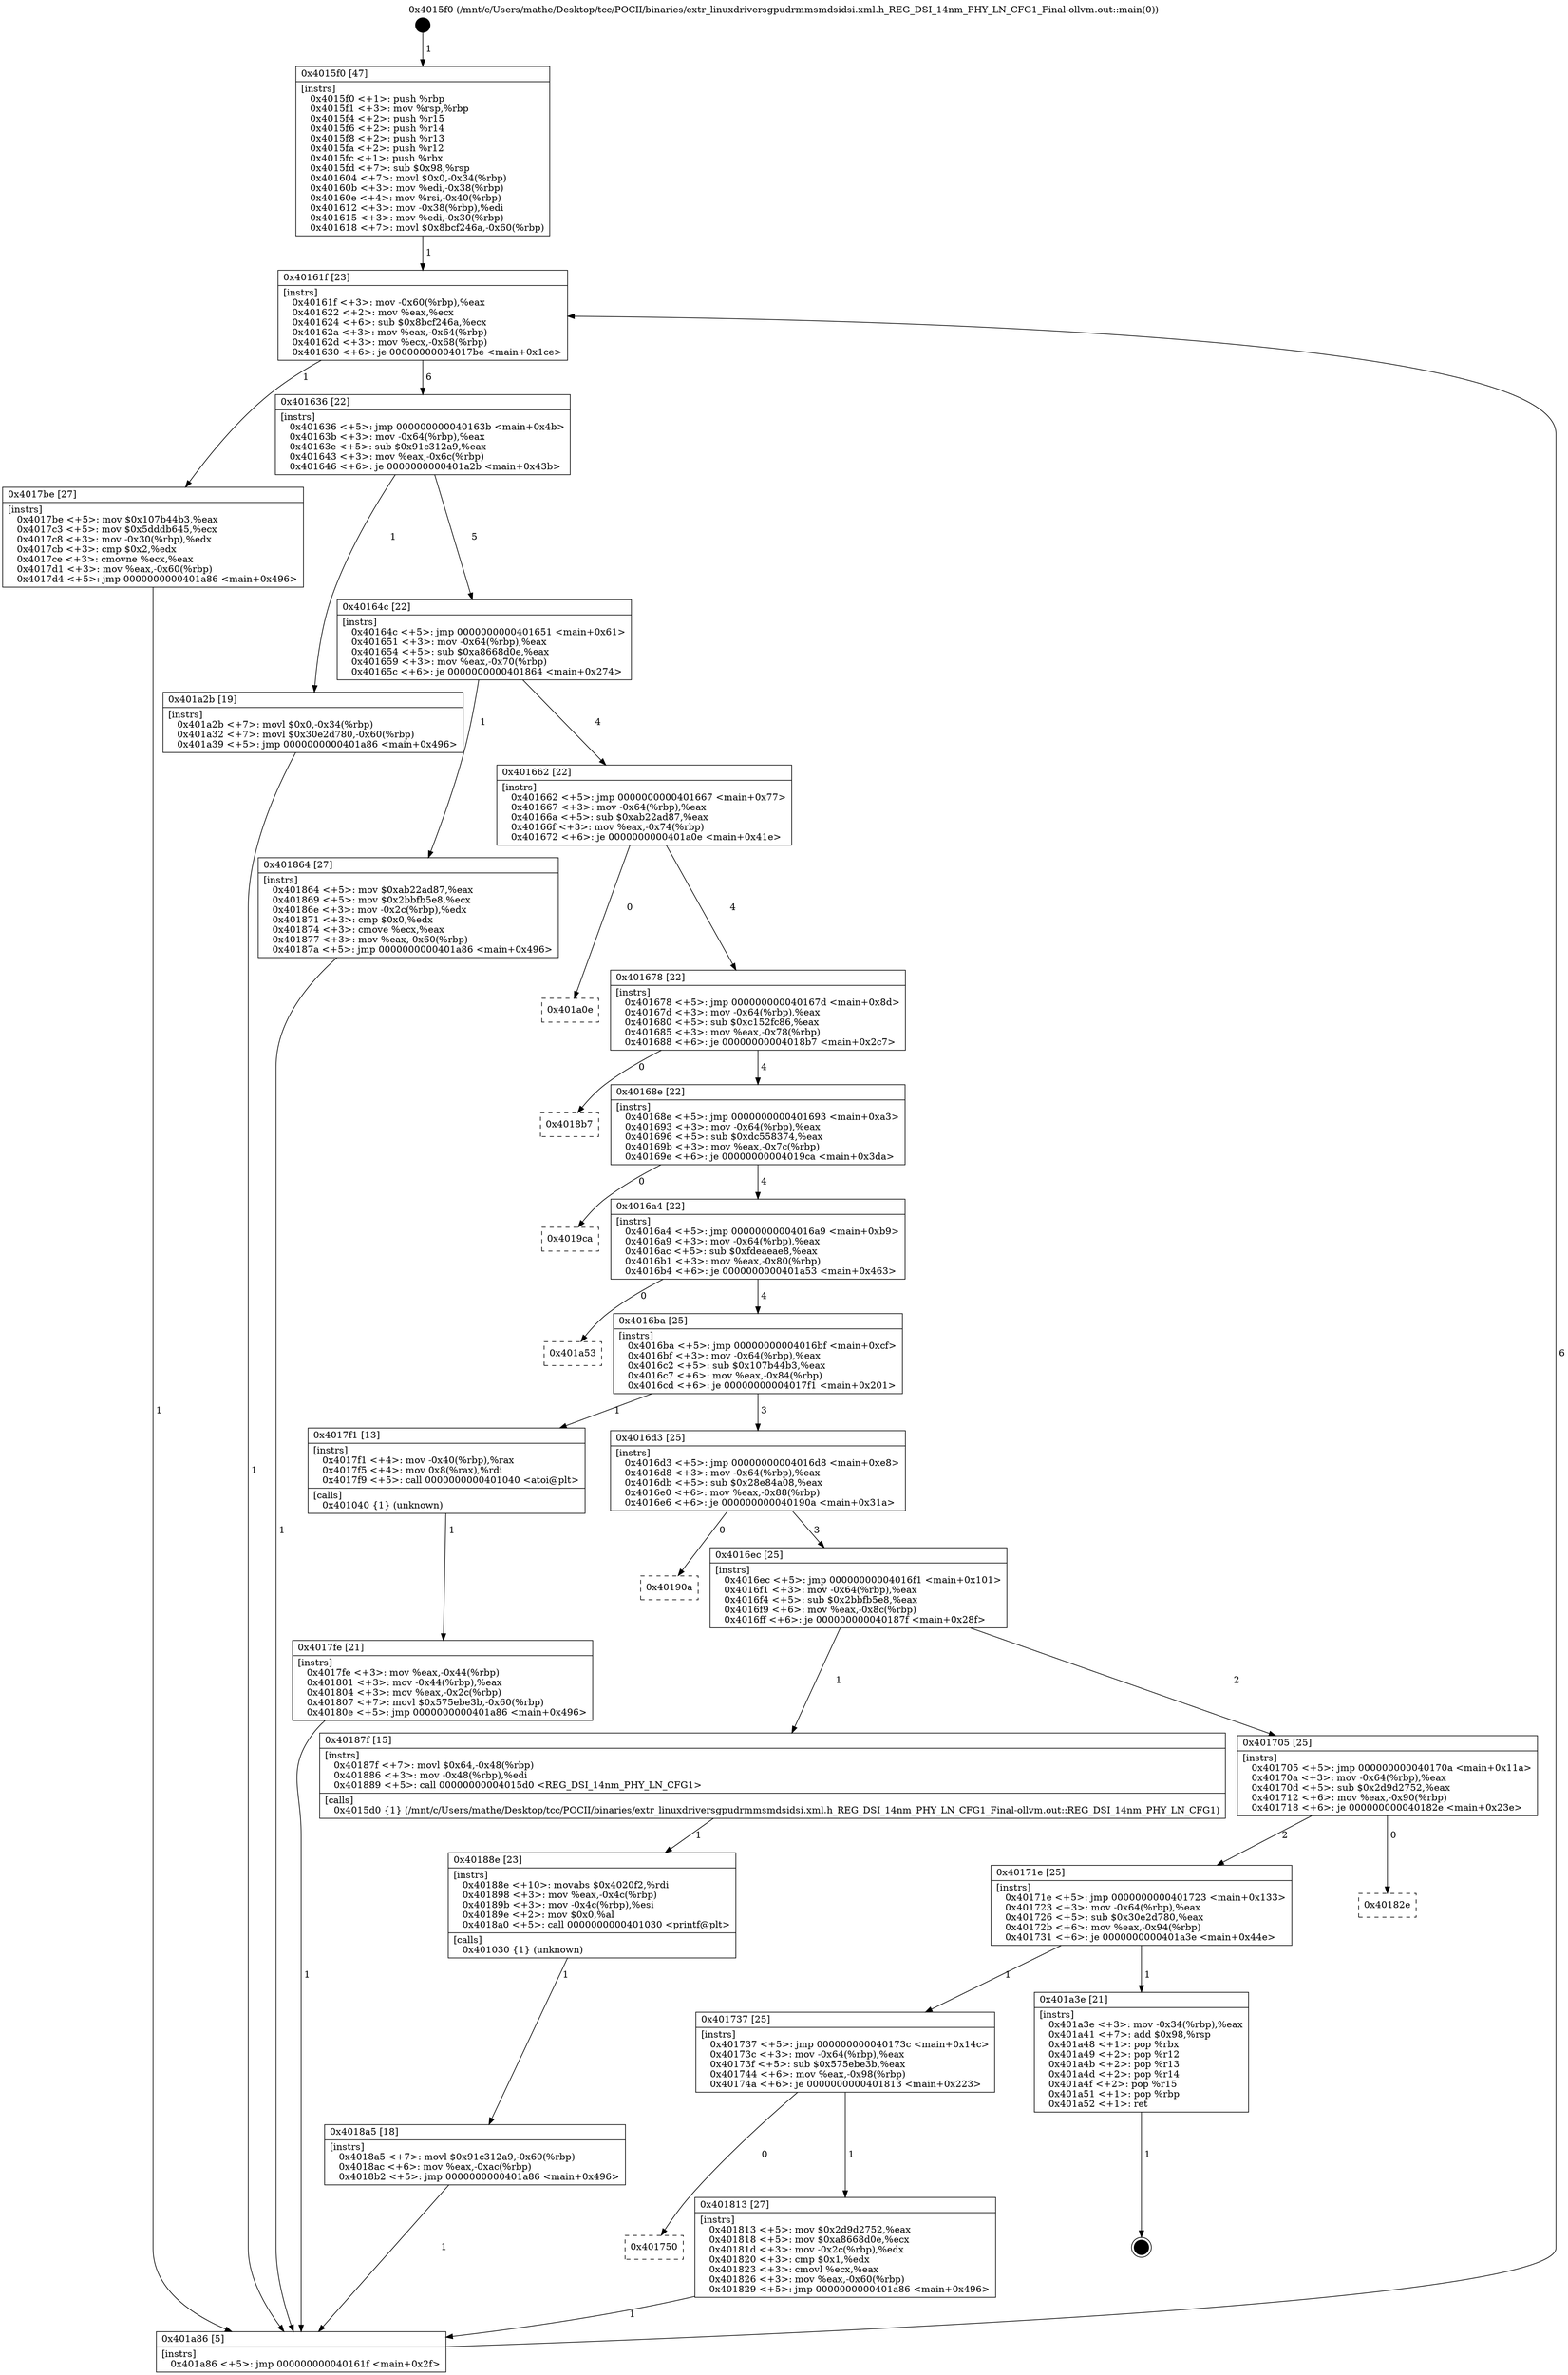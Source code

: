 digraph "0x4015f0" {
  label = "0x4015f0 (/mnt/c/Users/mathe/Desktop/tcc/POCII/binaries/extr_linuxdriversgpudrmmsmdsidsi.xml.h_REG_DSI_14nm_PHY_LN_CFG1_Final-ollvm.out::main(0))"
  labelloc = "t"
  node[shape=record]

  Entry [label="",width=0.3,height=0.3,shape=circle,fillcolor=black,style=filled]
  "0x40161f" [label="{
     0x40161f [23]\l
     | [instrs]\l
     &nbsp;&nbsp;0x40161f \<+3\>: mov -0x60(%rbp),%eax\l
     &nbsp;&nbsp;0x401622 \<+2\>: mov %eax,%ecx\l
     &nbsp;&nbsp;0x401624 \<+6\>: sub $0x8bcf246a,%ecx\l
     &nbsp;&nbsp;0x40162a \<+3\>: mov %eax,-0x64(%rbp)\l
     &nbsp;&nbsp;0x40162d \<+3\>: mov %ecx,-0x68(%rbp)\l
     &nbsp;&nbsp;0x401630 \<+6\>: je 00000000004017be \<main+0x1ce\>\l
  }"]
  "0x4017be" [label="{
     0x4017be [27]\l
     | [instrs]\l
     &nbsp;&nbsp;0x4017be \<+5\>: mov $0x107b44b3,%eax\l
     &nbsp;&nbsp;0x4017c3 \<+5\>: mov $0x5dddb645,%ecx\l
     &nbsp;&nbsp;0x4017c8 \<+3\>: mov -0x30(%rbp),%edx\l
     &nbsp;&nbsp;0x4017cb \<+3\>: cmp $0x2,%edx\l
     &nbsp;&nbsp;0x4017ce \<+3\>: cmovne %ecx,%eax\l
     &nbsp;&nbsp;0x4017d1 \<+3\>: mov %eax,-0x60(%rbp)\l
     &nbsp;&nbsp;0x4017d4 \<+5\>: jmp 0000000000401a86 \<main+0x496\>\l
  }"]
  "0x401636" [label="{
     0x401636 [22]\l
     | [instrs]\l
     &nbsp;&nbsp;0x401636 \<+5\>: jmp 000000000040163b \<main+0x4b\>\l
     &nbsp;&nbsp;0x40163b \<+3\>: mov -0x64(%rbp),%eax\l
     &nbsp;&nbsp;0x40163e \<+5\>: sub $0x91c312a9,%eax\l
     &nbsp;&nbsp;0x401643 \<+3\>: mov %eax,-0x6c(%rbp)\l
     &nbsp;&nbsp;0x401646 \<+6\>: je 0000000000401a2b \<main+0x43b\>\l
  }"]
  "0x401a86" [label="{
     0x401a86 [5]\l
     | [instrs]\l
     &nbsp;&nbsp;0x401a86 \<+5\>: jmp 000000000040161f \<main+0x2f\>\l
  }"]
  "0x4015f0" [label="{
     0x4015f0 [47]\l
     | [instrs]\l
     &nbsp;&nbsp;0x4015f0 \<+1\>: push %rbp\l
     &nbsp;&nbsp;0x4015f1 \<+3\>: mov %rsp,%rbp\l
     &nbsp;&nbsp;0x4015f4 \<+2\>: push %r15\l
     &nbsp;&nbsp;0x4015f6 \<+2\>: push %r14\l
     &nbsp;&nbsp;0x4015f8 \<+2\>: push %r13\l
     &nbsp;&nbsp;0x4015fa \<+2\>: push %r12\l
     &nbsp;&nbsp;0x4015fc \<+1\>: push %rbx\l
     &nbsp;&nbsp;0x4015fd \<+7\>: sub $0x98,%rsp\l
     &nbsp;&nbsp;0x401604 \<+7\>: movl $0x0,-0x34(%rbp)\l
     &nbsp;&nbsp;0x40160b \<+3\>: mov %edi,-0x38(%rbp)\l
     &nbsp;&nbsp;0x40160e \<+4\>: mov %rsi,-0x40(%rbp)\l
     &nbsp;&nbsp;0x401612 \<+3\>: mov -0x38(%rbp),%edi\l
     &nbsp;&nbsp;0x401615 \<+3\>: mov %edi,-0x30(%rbp)\l
     &nbsp;&nbsp;0x401618 \<+7\>: movl $0x8bcf246a,-0x60(%rbp)\l
  }"]
  Exit [label="",width=0.3,height=0.3,shape=circle,fillcolor=black,style=filled,peripheries=2]
  "0x401a2b" [label="{
     0x401a2b [19]\l
     | [instrs]\l
     &nbsp;&nbsp;0x401a2b \<+7\>: movl $0x0,-0x34(%rbp)\l
     &nbsp;&nbsp;0x401a32 \<+7\>: movl $0x30e2d780,-0x60(%rbp)\l
     &nbsp;&nbsp;0x401a39 \<+5\>: jmp 0000000000401a86 \<main+0x496\>\l
  }"]
  "0x40164c" [label="{
     0x40164c [22]\l
     | [instrs]\l
     &nbsp;&nbsp;0x40164c \<+5\>: jmp 0000000000401651 \<main+0x61\>\l
     &nbsp;&nbsp;0x401651 \<+3\>: mov -0x64(%rbp),%eax\l
     &nbsp;&nbsp;0x401654 \<+5\>: sub $0xa8668d0e,%eax\l
     &nbsp;&nbsp;0x401659 \<+3\>: mov %eax,-0x70(%rbp)\l
     &nbsp;&nbsp;0x40165c \<+6\>: je 0000000000401864 \<main+0x274\>\l
  }"]
  "0x4018a5" [label="{
     0x4018a5 [18]\l
     | [instrs]\l
     &nbsp;&nbsp;0x4018a5 \<+7\>: movl $0x91c312a9,-0x60(%rbp)\l
     &nbsp;&nbsp;0x4018ac \<+6\>: mov %eax,-0xac(%rbp)\l
     &nbsp;&nbsp;0x4018b2 \<+5\>: jmp 0000000000401a86 \<main+0x496\>\l
  }"]
  "0x401864" [label="{
     0x401864 [27]\l
     | [instrs]\l
     &nbsp;&nbsp;0x401864 \<+5\>: mov $0xab22ad87,%eax\l
     &nbsp;&nbsp;0x401869 \<+5\>: mov $0x2bbfb5e8,%ecx\l
     &nbsp;&nbsp;0x40186e \<+3\>: mov -0x2c(%rbp),%edx\l
     &nbsp;&nbsp;0x401871 \<+3\>: cmp $0x0,%edx\l
     &nbsp;&nbsp;0x401874 \<+3\>: cmove %ecx,%eax\l
     &nbsp;&nbsp;0x401877 \<+3\>: mov %eax,-0x60(%rbp)\l
     &nbsp;&nbsp;0x40187a \<+5\>: jmp 0000000000401a86 \<main+0x496\>\l
  }"]
  "0x401662" [label="{
     0x401662 [22]\l
     | [instrs]\l
     &nbsp;&nbsp;0x401662 \<+5\>: jmp 0000000000401667 \<main+0x77\>\l
     &nbsp;&nbsp;0x401667 \<+3\>: mov -0x64(%rbp),%eax\l
     &nbsp;&nbsp;0x40166a \<+5\>: sub $0xab22ad87,%eax\l
     &nbsp;&nbsp;0x40166f \<+3\>: mov %eax,-0x74(%rbp)\l
     &nbsp;&nbsp;0x401672 \<+6\>: je 0000000000401a0e \<main+0x41e\>\l
  }"]
  "0x40188e" [label="{
     0x40188e [23]\l
     | [instrs]\l
     &nbsp;&nbsp;0x40188e \<+10\>: movabs $0x4020f2,%rdi\l
     &nbsp;&nbsp;0x401898 \<+3\>: mov %eax,-0x4c(%rbp)\l
     &nbsp;&nbsp;0x40189b \<+3\>: mov -0x4c(%rbp),%esi\l
     &nbsp;&nbsp;0x40189e \<+2\>: mov $0x0,%al\l
     &nbsp;&nbsp;0x4018a0 \<+5\>: call 0000000000401030 \<printf@plt\>\l
     | [calls]\l
     &nbsp;&nbsp;0x401030 \{1\} (unknown)\l
  }"]
  "0x401a0e" [label="{
     0x401a0e\l
  }", style=dashed]
  "0x401678" [label="{
     0x401678 [22]\l
     | [instrs]\l
     &nbsp;&nbsp;0x401678 \<+5\>: jmp 000000000040167d \<main+0x8d\>\l
     &nbsp;&nbsp;0x40167d \<+3\>: mov -0x64(%rbp),%eax\l
     &nbsp;&nbsp;0x401680 \<+5\>: sub $0xc152fc86,%eax\l
     &nbsp;&nbsp;0x401685 \<+3\>: mov %eax,-0x78(%rbp)\l
     &nbsp;&nbsp;0x401688 \<+6\>: je 00000000004018b7 \<main+0x2c7\>\l
  }"]
  "0x401750" [label="{
     0x401750\l
  }", style=dashed]
  "0x4018b7" [label="{
     0x4018b7\l
  }", style=dashed]
  "0x40168e" [label="{
     0x40168e [22]\l
     | [instrs]\l
     &nbsp;&nbsp;0x40168e \<+5\>: jmp 0000000000401693 \<main+0xa3\>\l
     &nbsp;&nbsp;0x401693 \<+3\>: mov -0x64(%rbp),%eax\l
     &nbsp;&nbsp;0x401696 \<+5\>: sub $0xdc558374,%eax\l
     &nbsp;&nbsp;0x40169b \<+3\>: mov %eax,-0x7c(%rbp)\l
     &nbsp;&nbsp;0x40169e \<+6\>: je 00000000004019ca \<main+0x3da\>\l
  }"]
  "0x401813" [label="{
     0x401813 [27]\l
     | [instrs]\l
     &nbsp;&nbsp;0x401813 \<+5\>: mov $0x2d9d2752,%eax\l
     &nbsp;&nbsp;0x401818 \<+5\>: mov $0xa8668d0e,%ecx\l
     &nbsp;&nbsp;0x40181d \<+3\>: mov -0x2c(%rbp),%edx\l
     &nbsp;&nbsp;0x401820 \<+3\>: cmp $0x1,%edx\l
     &nbsp;&nbsp;0x401823 \<+3\>: cmovl %ecx,%eax\l
     &nbsp;&nbsp;0x401826 \<+3\>: mov %eax,-0x60(%rbp)\l
     &nbsp;&nbsp;0x401829 \<+5\>: jmp 0000000000401a86 \<main+0x496\>\l
  }"]
  "0x4019ca" [label="{
     0x4019ca\l
  }", style=dashed]
  "0x4016a4" [label="{
     0x4016a4 [22]\l
     | [instrs]\l
     &nbsp;&nbsp;0x4016a4 \<+5\>: jmp 00000000004016a9 \<main+0xb9\>\l
     &nbsp;&nbsp;0x4016a9 \<+3\>: mov -0x64(%rbp),%eax\l
     &nbsp;&nbsp;0x4016ac \<+5\>: sub $0xfdeaeae8,%eax\l
     &nbsp;&nbsp;0x4016b1 \<+3\>: mov %eax,-0x80(%rbp)\l
     &nbsp;&nbsp;0x4016b4 \<+6\>: je 0000000000401a53 \<main+0x463\>\l
  }"]
  "0x401737" [label="{
     0x401737 [25]\l
     | [instrs]\l
     &nbsp;&nbsp;0x401737 \<+5\>: jmp 000000000040173c \<main+0x14c\>\l
     &nbsp;&nbsp;0x40173c \<+3\>: mov -0x64(%rbp),%eax\l
     &nbsp;&nbsp;0x40173f \<+5\>: sub $0x575ebe3b,%eax\l
     &nbsp;&nbsp;0x401744 \<+6\>: mov %eax,-0x98(%rbp)\l
     &nbsp;&nbsp;0x40174a \<+6\>: je 0000000000401813 \<main+0x223\>\l
  }"]
  "0x401a53" [label="{
     0x401a53\l
  }", style=dashed]
  "0x4016ba" [label="{
     0x4016ba [25]\l
     | [instrs]\l
     &nbsp;&nbsp;0x4016ba \<+5\>: jmp 00000000004016bf \<main+0xcf\>\l
     &nbsp;&nbsp;0x4016bf \<+3\>: mov -0x64(%rbp),%eax\l
     &nbsp;&nbsp;0x4016c2 \<+5\>: sub $0x107b44b3,%eax\l
     &nbsp;&nbsp;0x4016c7 \<+6\>: mov %eax,-0x84(%rbp)\l
     &nbsp;&nbsp;0x4016cd \<+6\>: je 00000000004017f1 \<main+0x201\>\l
  }"]
  "0x401a3e" [label="{
     0x401a3e [21]\l
     | [instrs]\l
     &nbsp;&nbsp;0x401a3e \<+3\>: mov -0x34(%rbp),%eax\l
     &nbsp;&nbsp;0x401a41 \<+7\>: add $0x98,%rsp\l
     &nbsp;&nbsp;0x401a48 \<+1\>: pop %rbx\l
     &nbsp;&nbsp;0x401a49 \<+2\>: pop %r12\l
     &nbsp;&nbsp;0x401a4b \<+2\>: pop %r13\l
     &nbsp;&nbsp;0x401a4d \<+2\>: pop %r14\l
     &nbsp;&nbsp;0x401a4f \<+2\>: pop %r15\l
     &nbsp;&nbsp;0x401a51 \<+1\>: pop %rbp\l
     &nbsp;&nbsp;0x401a52 \<+1\>: ret\l
  }"]
  "0x4017f1" [label="{
     0x4017f1 [13]\l
     | [instrs]\l
     &nbsp;&nbsp;0x4017f1 \<+4\>: mov -0x40(%rbp),%rax\l
     &nbsp;&nbsp;0x4017f5 \<+4\>: mov 0x8(%rax),%rdi\l
     &nbsp;&nbsp;0x4017f9 \<+5\>: call 0000000000401040 \<atoi@plt\>\l
     | [calls]\l
     &nbsp;&nbsp;0x401040 \{1\} (unknown)\l
  }"]
  "0x4016d3" [label="{
     0x4016d3 [25]\l
     | [instrs]\l
     &nbsp;&nbsp;0x4016d3 \<+5\>: jmp 00000000004016d8 \<main+0xe8\>\l
     &nbsp;&nbsp;0x4016d8 \<+3\>: mov -0x64(%rbp),%eax\l
     &nbsp;&nbsp;0x4016db \<+5\>: sub $0x28e84a08,%eax\l
     &nbsp;&nbsp;0x4016e0 \<+6\>: mov %eax,-0x88(%rbp)\l
     &nbsp;&nbsp;0x4016e6 \<+6\>: je 000000000040190a \<main+0x31a\>\l
  }"]
  "0x4017fe" [label="{
     0x4017fe [21]\l
     | [instrs]\l
     &nbsp;&nbsp;0x4017fe \<+3\>: mov %eax,-0x44(%rbp)\l
     &nbsp;&nbsp;0x401801 \<+3\>: mov -0x44(%rbp),%eax\l
     &nbsp;&nbsp;0x401804 \<+3\>: mov %eax,-0x2c(%rbp)\l
     &nbsp;&nbsp;0x401807 \<+7\>: movl $0x575ebe3b,-0x60(%rbp)\l
     &nbsp;&nbsp;0x40180e \<+5\>: jmp 0000000000401a86 \<main+0x496\>\l
  }"]
  "0x40171e" [label="{
     0x40171e [25]\l
     | [instrs]\l
     &nbsp;&nbsp;0x40171e \<+5\>: jmp 0000000000401723 \<main+0x133\>\l
     &nbsp;&nbsp;0x401723 \<+3\>: mov -0x64(%rbp),%eax\l
     &nbsp;&nbsp;0x401726 \<+5\>: sub $0x30e2d780,%eax\l
     &nbsp;&nbsp;0x40172b \<+6\>: mov %eax,-0x94(%rbp)\l
     &nbsp;&nbsp;0x401731 \<+6\>: je 0000000000401a3e \<main+0x44e\>\l
  }"]
  "0x40190a" [label="{
     0x40190a\l
  }", style=dashed]
  "0x4016ec" [label="{
     0x4016ec [25]\l
     | [instrs]\l
     &nbsp;&nbsp;0x4016ec \<+5\>: jmp 00000000004016f1 \<main+0x101\>\l
     &nbsp;&nbsp;0x4016f1 \<+3\>: mov -0x64(%rbp),%eax\l
     &nbsp;&nbsp;0x4016f4 \<+5\>: sub $0x2bbfb5e8,%eax\l
     &nbsp;&nbsp;0x4016f9 \<+6\>: mov %eax,-0x8c(%rbp)\l
     &nbsp;&nbsp;0x4016ff \<+6\>: je 000000000040187f \<main+0x28f\>\l
  }"]
  "0x40182e" [label="{
     0x40182e\l
  }", style=dashed]
  "0x40187f" [label="{
     0x40187f [15]\l
     | [instrs]\l
     &nbsp;&nbsp;0x40187f \<+7\>: movl $0x64,-0x48(%rbp)\l
     &nbsp;&nbsp;0x401886 \<+3\>: mov -0x48(%rbp),%edi\l
     &nbsp;&nbsp;0x401889 \<+5\>: call 00000000004015d0 \<REG_DSI_14nm_PHY_LN_CFG1\>\l
     | [calls]\l
     &nbsp;&nbsp;0x4015d0 \{1\} (/mnt/c/Users/mathe/Desktop/tcc/POCII/binaries/extr_linuxdriversgpudrmmsmdsidsi.xml.h_REG_DSI_14nm_PHY_LN_CFG1_Final-ollvm.out::REG_DSI_14nm_PHY_LN_CFG1)\l
  }"]
  "0x401705" [label="{
     0x401705 [25]\l
     | [instrs]\l
     &nbsp;&nbsp;0x401705 \<+5\>: jmp 000000000040170a \<main+0x11a\>\l
     &nbsp;&nbsp;0x40170a \<+3\>: mov -0x64(%rbp),%eax\l
     &nbsp;&nbsp;0x40170d \<+5\>: sub $0x2d9d2752,%eax\l
     &nbsp;&nbsp;0x401712 \<+6\>: mov %eax,-0x90(%rbp)\l
     &nbsp;&nbsp;0x401718 \<+6\>: je 000000000040182e \<main+0x23e\>\l
  }"]
  Entry -> "0x4015f0" [label=" 1"]
  "0x40161f" -> "0x4017be" [label=" 1"]
  "0x40161f" -> "0x401636" [label=" 6"]
  "0x4017be" -> "0x401a86" [label=" 1"]
  "0x4015f0" -> "0x40161f" [label=" 1"]
  "0x401a86" -> "0x40161f" [label=" 6"]
  "0x401a3e" -> Exit [label=" 1"]
  "0x401636" -> "0x401a2b" [label=" 1"]
  "0x401636" -> "0x40164c" [label=" 5"]
  "0x401a2b" -> "0x401a86" [label=" 1"]
  "0x40164c" -> "0x401864" [label=" 1"]
  "0x40164c" -> "0x401662" [label=" 4"]
  "0x4018a5" -> "0x401a86" [label=" 1"]
  "0x401662" -> "0x401a0e" [label=" 0"]
  "0x401662" -> "0x401678" [label=" 4"]
  "0x40188e" -> "0x4018a5" [label=" 1"]
  "0x401678" -> "0x4018b7" [label=" 0"]
  "0x401678" -> "0x40168e" [label=" 4"]
  "0x40187f" -> "0x40188e" [label=" 1"]
  "0x40168e" -> "0x4019ca" [label=" 0"]
  "0x40168e" -> "0x4016a4" [label=" 4"]
  "0x401864" -> "0x401a86" [label=" 1"]
  "0x4016a4" -> "0x401a53" [label=" 0"]
  "0x4016a4" -> "0x4016ba" [label=" 4"]
  "0x401737" -> "0x401750" [label=" 0"]
  "0x4016ba" -> "0x4017f1" [label=" 1"]
  "0x4016ba" -> "0x4016d3" [label=" 3"]
  "0x4017f1" -> "0x4017fe" [label=" 1"]
  "0x4017fe" -> "0x401a86" [label=" 1"]
  "0x401737" -> "0x401813" [label=" 1"]
  "0x4016d3" -> "0x40190a" [label=" 0"]
  "0x4016d3" -> "0x4016ec" [label=" 3"]
  "0x40171e" -> "0x401737" [label=" 1"]
  "0x4016ec" -> "0x40187f" [label=" 1"]
  "0x4016ec" -> "0x401705" [label=" 2"]
  "0x40171e" -> "0x401a3e" [label=" 1"]
  "0x401705" -> "0x40182e" [label=" 0"]
  "0x401705" -> "0x40171e" [label=" 2"]
  "0x401813" -> "0x401a86" [label=" 1"]
}
